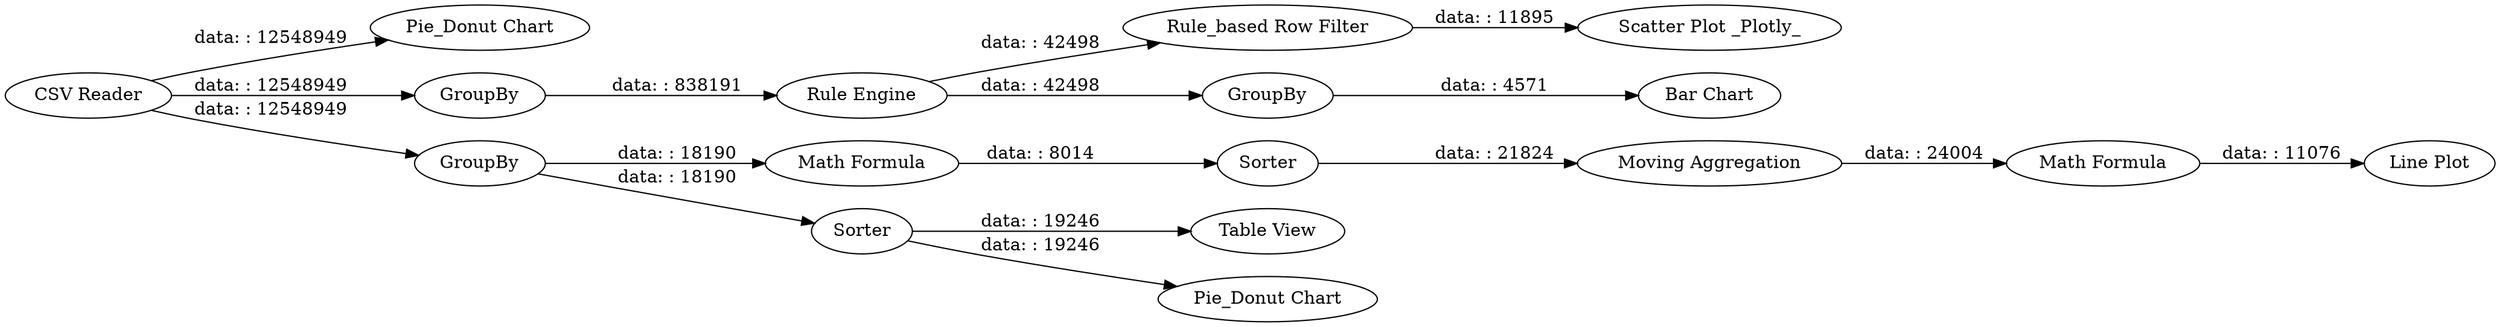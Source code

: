 digraph {
	"-4827853565295615112_73" [label="Rule_based Row Filter"]
	"-4827853565295615112_78" [label=Sorter]
	"-4827853565295615112_77" [label="Math Formula"]
	"-4827853565295615112_75" [label="Scatter Plot _Plotly_"]
	"-4827853565295615112_67" [label="Rule Engine"]
	"-4827853565295615112_80" [label="Math Formula"]
	"-4827853565295615112_81" [label="Line Plot"]
	"-4827853565295615112_69" [label="Bar Chart"]
	"-4827853565295615112_84" [label="Table View"]
	"-4827853565295615112_83" [label=Sorter]
	"-4827853565295615112_68" [label=GroupBy]
	"-4827853565295615112_65" [label="Pie_Donut Chart"]
	"-4827853565295615112_64" [label="CSV Reader"]
	"-4827853565295615112_79" [label="Moving Aggregation"]
	"-4827853565295615112_66" [label=GroupBy]
	"-4827853565295615112_85" [label="Pie_Donut Chart"]
	"-4827853565295615112_76" [label=GroupBy]
	"-4827853565295615112_67" -> "-4827853565295615112_73" [label="data: : 42498"]
	"-4827853565295615112_77" -> "-4827853565295615112_78" [label="data: : 8014"]
	"-4827853565295615112_67" -> "-4827853565295615112_68" [label="data: : 42498"]
	"-4827853565295615112_66" -> "-4827853565295615112_67" [label="data: : 838191"]
	"-4827853565295615112_80" -> "-4827853565295615112_81" [label="data: : 11076"]
	"-4827853565295615112_76" -> "-4827853565295615112_83" [label="data: : 18190"]
	"-4827853565295615112_78" -> "-4827853565295615112_79" [label="data: : 21824"]
	"-4827853565295615112_79" -> "-4827853565295615112_80" [label="data: : 24004"]
	"-4827853565295615112_73" -> "-4827853565295615112_75" [label="data: : 11895"]
	"-4827853565295615112_76" -> "-4827853565295615112_77" [label="data: : 18190"]
	"-4827853565295615112_64" -> "-4827853565295615112_65" [label="data: : 12548949"]
	"-4827853565295615112_64" -> "-4827853565295615112_66" [label="data: : 12548949"]
	"-4827853565295615112_83" -> "-4827853565295615112_84" [label="data: : 19246"]
	"-4827853565295615112_68" -> "-4827853565295615112_69" [label="data: : 4571"]
	"-4827853565295615112_64" -> "-4827853565295615112_76" [label="data: : 12548949"]
	"-4827853565295615112_83" -> "-4827853565295615112_85" [label="data: : 19246"]
	rankdir=LR
}
